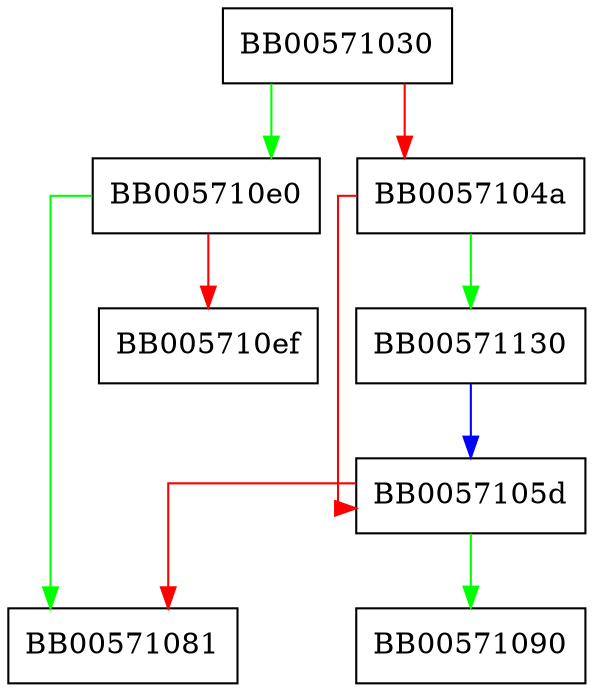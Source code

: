 digraph CONF_get_string {
  node [shape="box"];
  graph [splines=ortho];
  BB00571030 -> BB005710e0 [color="green"];
  BB00571030 -> BB0057104a [color="red"];
  BB0057104a -> BB00571130 [color="green"];
  BB0057104a -> BB0057105d [color="red"];
  BB0057105d -> BB00571090 [color="green"];
  BB0057105d -> BB00571081 [color="red"];
  BB005710e0 -> BB00571081 [color="green"];
  BB005710e0 -> BB005710ef [color="red"];
  BB00571130 -> BB0057105d [color="blue"];
}